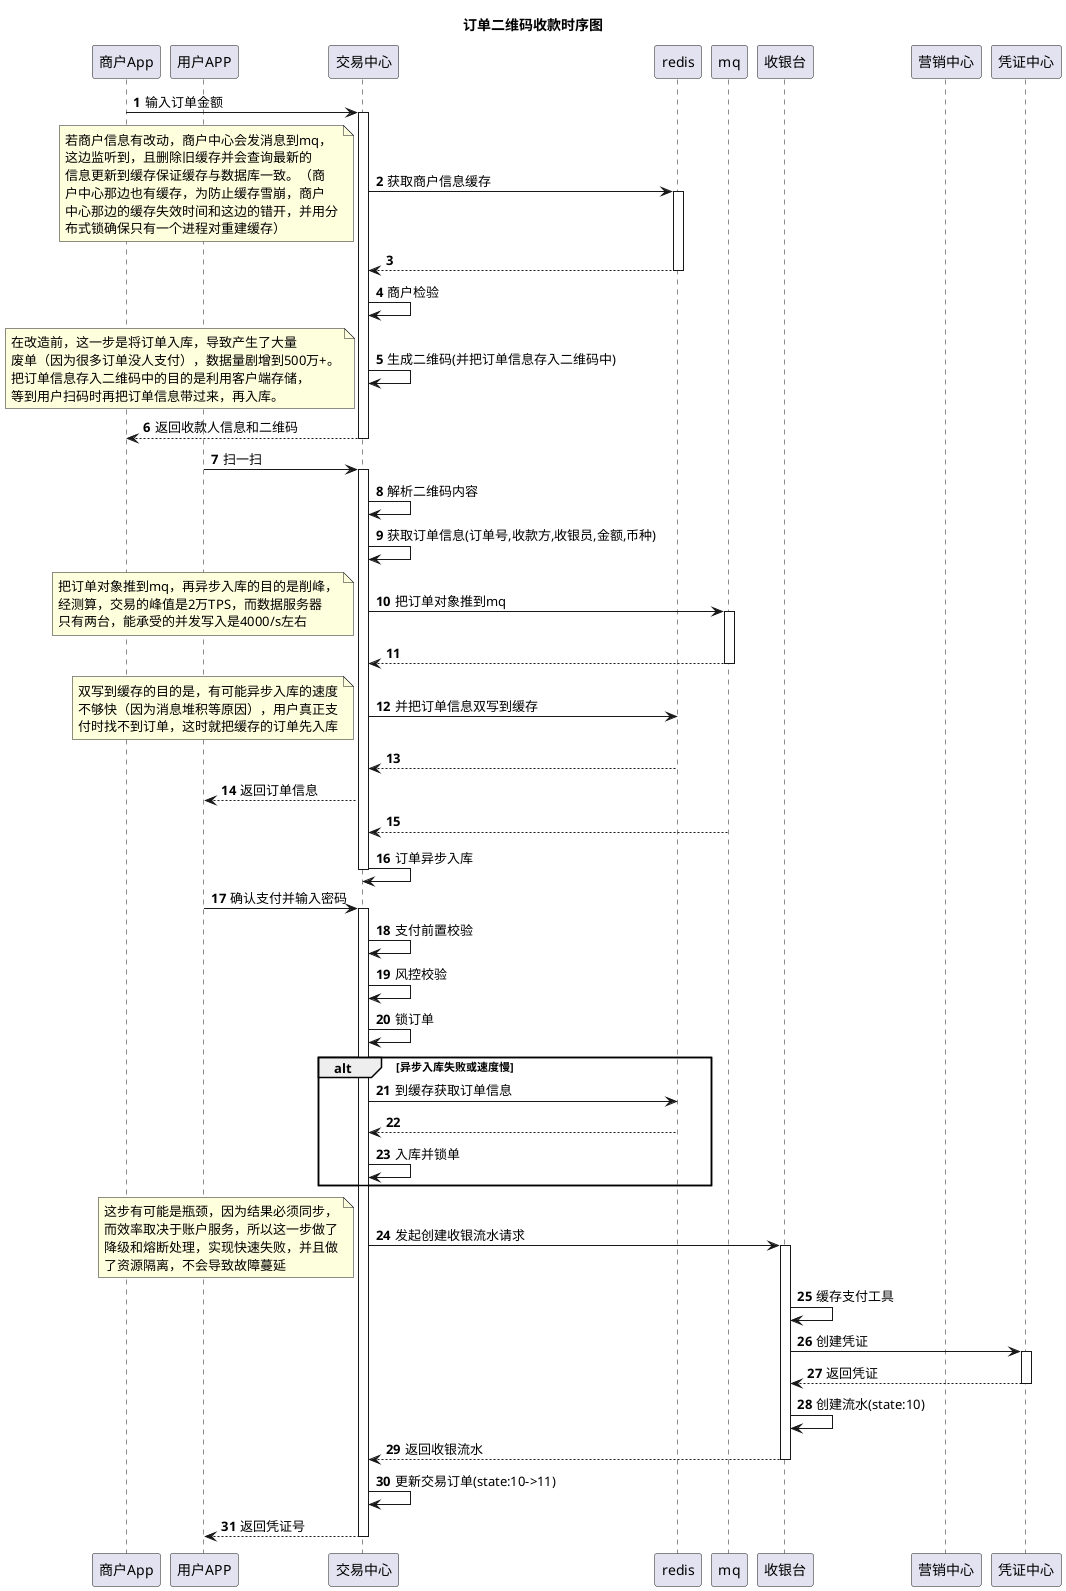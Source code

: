 @startuml
title 订单二维码收款时序图
participant 商户App as merApp
participant 用户APP as app
participant 交易中心 as trade
participant redis
participant mq
participant 收银台 as cashier
participant 营销中心 as marketing
participant 凭证中心 as voucher

autonumber
merApp -> trade: 输入订单金额
activate trade
trade -> redis: 获取商户信息缓存
note left
若商户信息有改动，商户中心会发消息到mq，
这边监听到，且删除旧缓存并会查询最新的
信息更新到缓存保证缓存与数据库一致。（商
户中心那边也有缓存，为防止缓存雪崩，商户
中心那边的缓存失效时间和这边的错开，并用分
布式锁确保只有一个进程对重建缓存）
end note
activate redis
redis --> trade:
deactivate redis
trade -> trade: 商户检验
trade -> trade: 生成二维码(并把订单信息存入二维码中)
note left
在改造前，这一步是将订单入库，导致产生了大量
废单（因为很多订单没人支付），数据量剧增到500万+。
把订单信息存入二维码中的目的是利用客户端存储，
等到用户扫码时再把订单信息带过来，再入库。
end note
merApp <-- trade: 返回收款人信息和二维码
deactivate trade

app -> trade: 扫一扫
activate trade
trade -> trade: 解析二维码内容
trade -> trade: 获取订单信息(订单号,收款方,收银员,金额,币种)
trade -> mq: 把订单对象推到mq
note left
把订单对象推到mq，再异步入库的目的是削峰，
经测算，交易的峰值是2万TPS，而数据服务器
只有两台，能承受的并发写入是4000/s左右
end note
activate mq
trade <-- mq
deactivate mq
trade -> redis: 并把订单信息双写到缓存
note left
双写到缓存的目的是，有可能异步入库的速度
不够快（因为消息堆积等原因），用户真正支
付时找不到订单，这时就把缓存的订单先入库
end note
trade <-- redis
trade --> app: 返回订单信息

trade <-- mq
trade -> trade: 订单异步入库
deactivate trade

app -> trade: 确认支付并输入密码
activate trade
trade -> trade: 支付前置校验
trade -> trade: 风控校验
trade -> trade: 锁订单
alt 异步入库失败或速度慢
trade -> redis: 到缓存获取订单信息
redis --> trade
trade -> trade: 入库并锁单
end
trade -> cashier: 发起创建收银流水请求
note left
这步有可能是瓶颈，因为结果必须同步，
而效率取决于账户服务，所以这一步做了
降级和熔断处理，实现快速失败，并且做
了资源隔离，不会导致故障蔓延
end note
activate cashier
cashier -> cashier: 缓存支付工具
cashier -> voucher: 创建凭证
activate voucher
cashier <-- voucher: 返回凭证
deactivate voucher
cashier -> cashier: 创建流水(state:10)
trade <-- cashier: 返回收银流水
deactivate cashier
trade -> trade: 更新交易订单(state:10->11)
app <-- trade: 返回凭证号
deactivate trade

@enduml